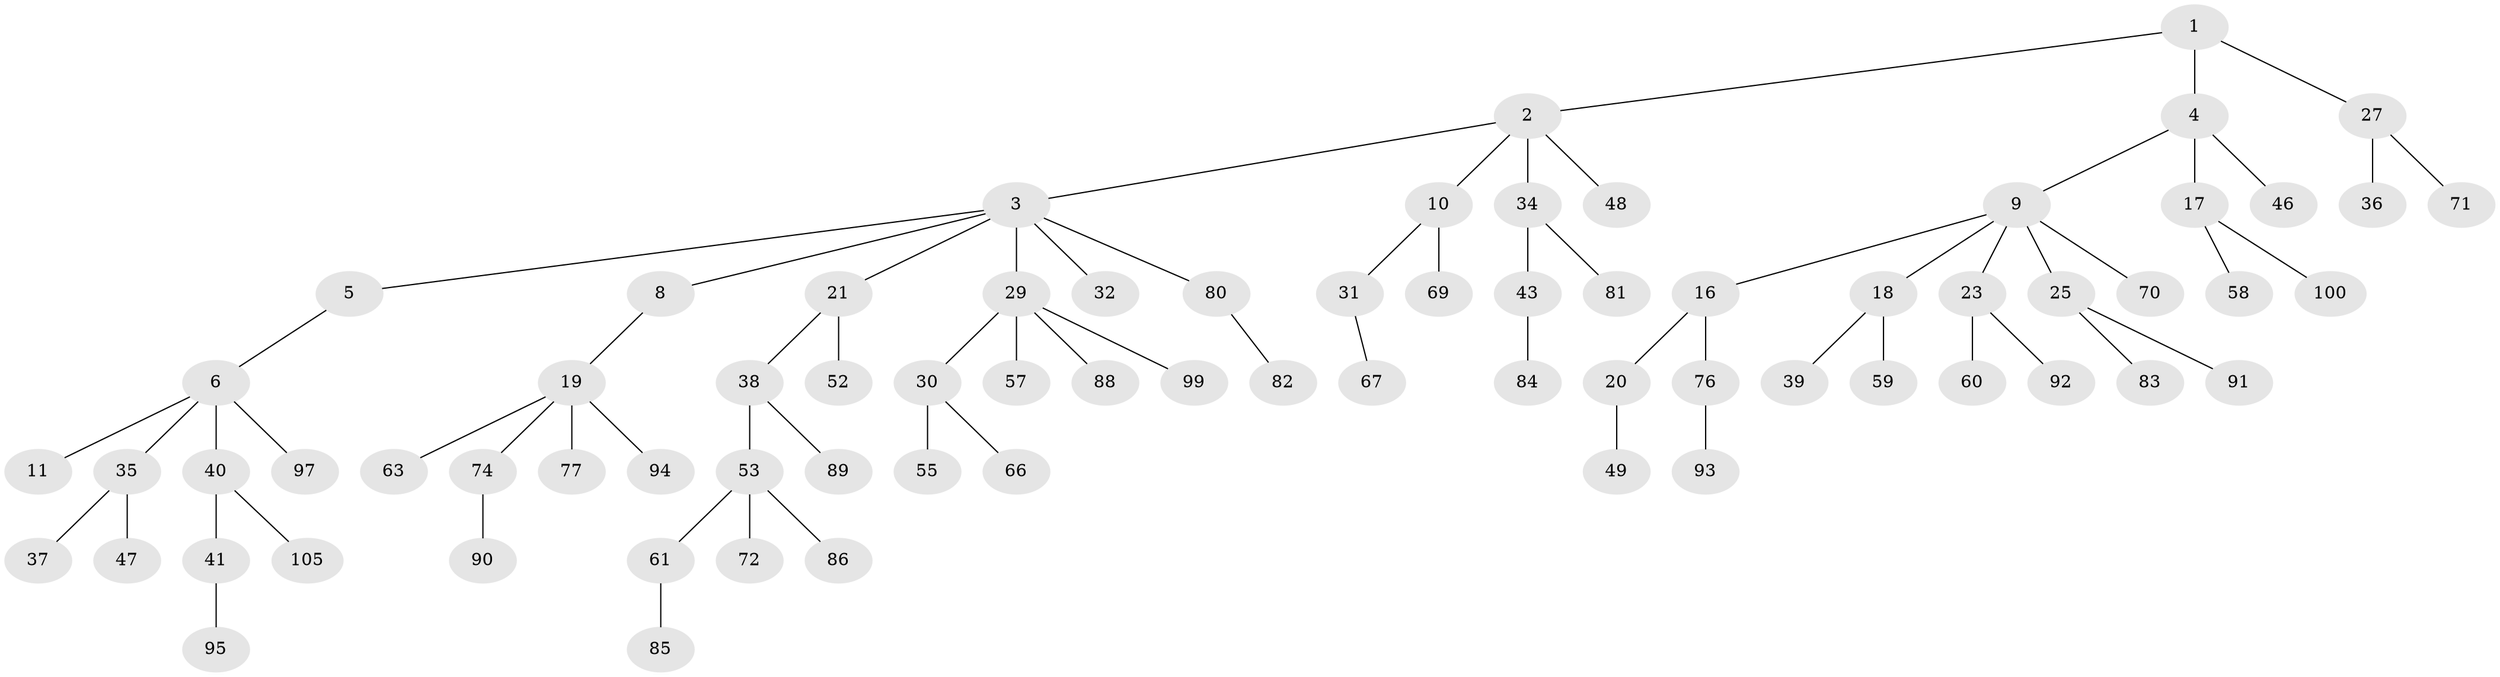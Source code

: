 // Generated by graph-tools (version 1.1) at 2025/52/02/27/25 19:52:10]
// undirected, 73 vertices, 72 edges
graph export_dot {
graph [start="1"]
  node [color=gray90,style=filled];
  1 [super="+24"];
  2 [super="+87"];
  3 [super="+12"];
  4 [super="+7"];
  5;
  6 [super="+28"];
  8;
  9 [super="+13"];
  10 [super="+14"];
  11 [super="+15"];
  16 [super="+78"];
  17 [super="+22"];
  18 [super="+26"];
  19 [super="+65"];
  20;
  21 [super="+33"];
  23 [super="+50"];
  25 [super="+64"];
  27 [super="+73"];
  29 [super="+45"];
  30 [super="+42"];
  31 [super="+56"];
  32;
  34 [super="+44"];
  35;
  36;
  37 [super="+103"];
  38 [super="+51"];
  39;
  40 [super="+62"];
  41;
  43 [super="+68"];
  46 [super="+54"];
  47 [super="+98"];
  48;
  49;
  52;
  53 [super="+102"];
  55;
  57;
  58;
  59;
  60;
  61 [super="+75"];
  63;
  66;
  67;
  69;
  70;
  71;
  72;
  74;
  76;
  77 [super="+79"];
  80;
  81;
  82 [super="+101"];
  83;
  84;
  85;
  86;
  88;
  89;
  90;
  91;
  92;
  93 [super="+96"];
  94;
  95 [super="+104"];
  97;
  99;
  100;
  105;
  1 -- 2;
  1 -- 4;
  1 -- 27;
  2 -- 3;
  2 -- 10;
  2 -- 34;
  2 -- 48;
  3 -- 5;
  3 -- 8;
  3 -- 32;
  3 -- 80;
  3 -- 21;
  3 -- 29;
  4 -- 9;
  4 -- 17;
  4 -- 46;
  5 -- 6;
  6 -- 11;
  6 -- 97;
  6 -- 40;
  6 -- 35;
  8 -- 19;
  9 -- 16;
  9 -- 25;
  9 -- 18;
  9 -- 70;
  9 -- 23;
  10 -- 69;
  10 -- 31;
  16 -- 20;
  16 -- 76;
  17 -- 100;
  17 -- 58;
  18 -- 39;
  18 -- 59;
  19 -- 63;
  19 -- 74;
  19 -- 77;
  19 -- 94;
  20 -- 49;
  21 -- 52;
  21 -- 38;
  23 -- 60;
  23 -- 92;
  25 -- 83;
  25 -- 91;
  27 -- 36;
  27 -- 71;
  29 -- 30;
  29 -- 57;
  29 -- 99;
  29 -- 88;
  30 -- 55;
  30 -- 66;
  31 -- 67;
  34 -- 43;
  34 -- 81;
  35 -- 37;
  35 -- 47;
  38 -- 89;
  38 -- 53;
  40 -- 41;
  40 -- 105;
  41 -- 95;
  43 -- 84;
  53 -- 61;
  53 -- 72;
  53 -- 86;
  61 -- 85;
  74 -- 90;
  76 -- 93;
  80 -- 82;
}
